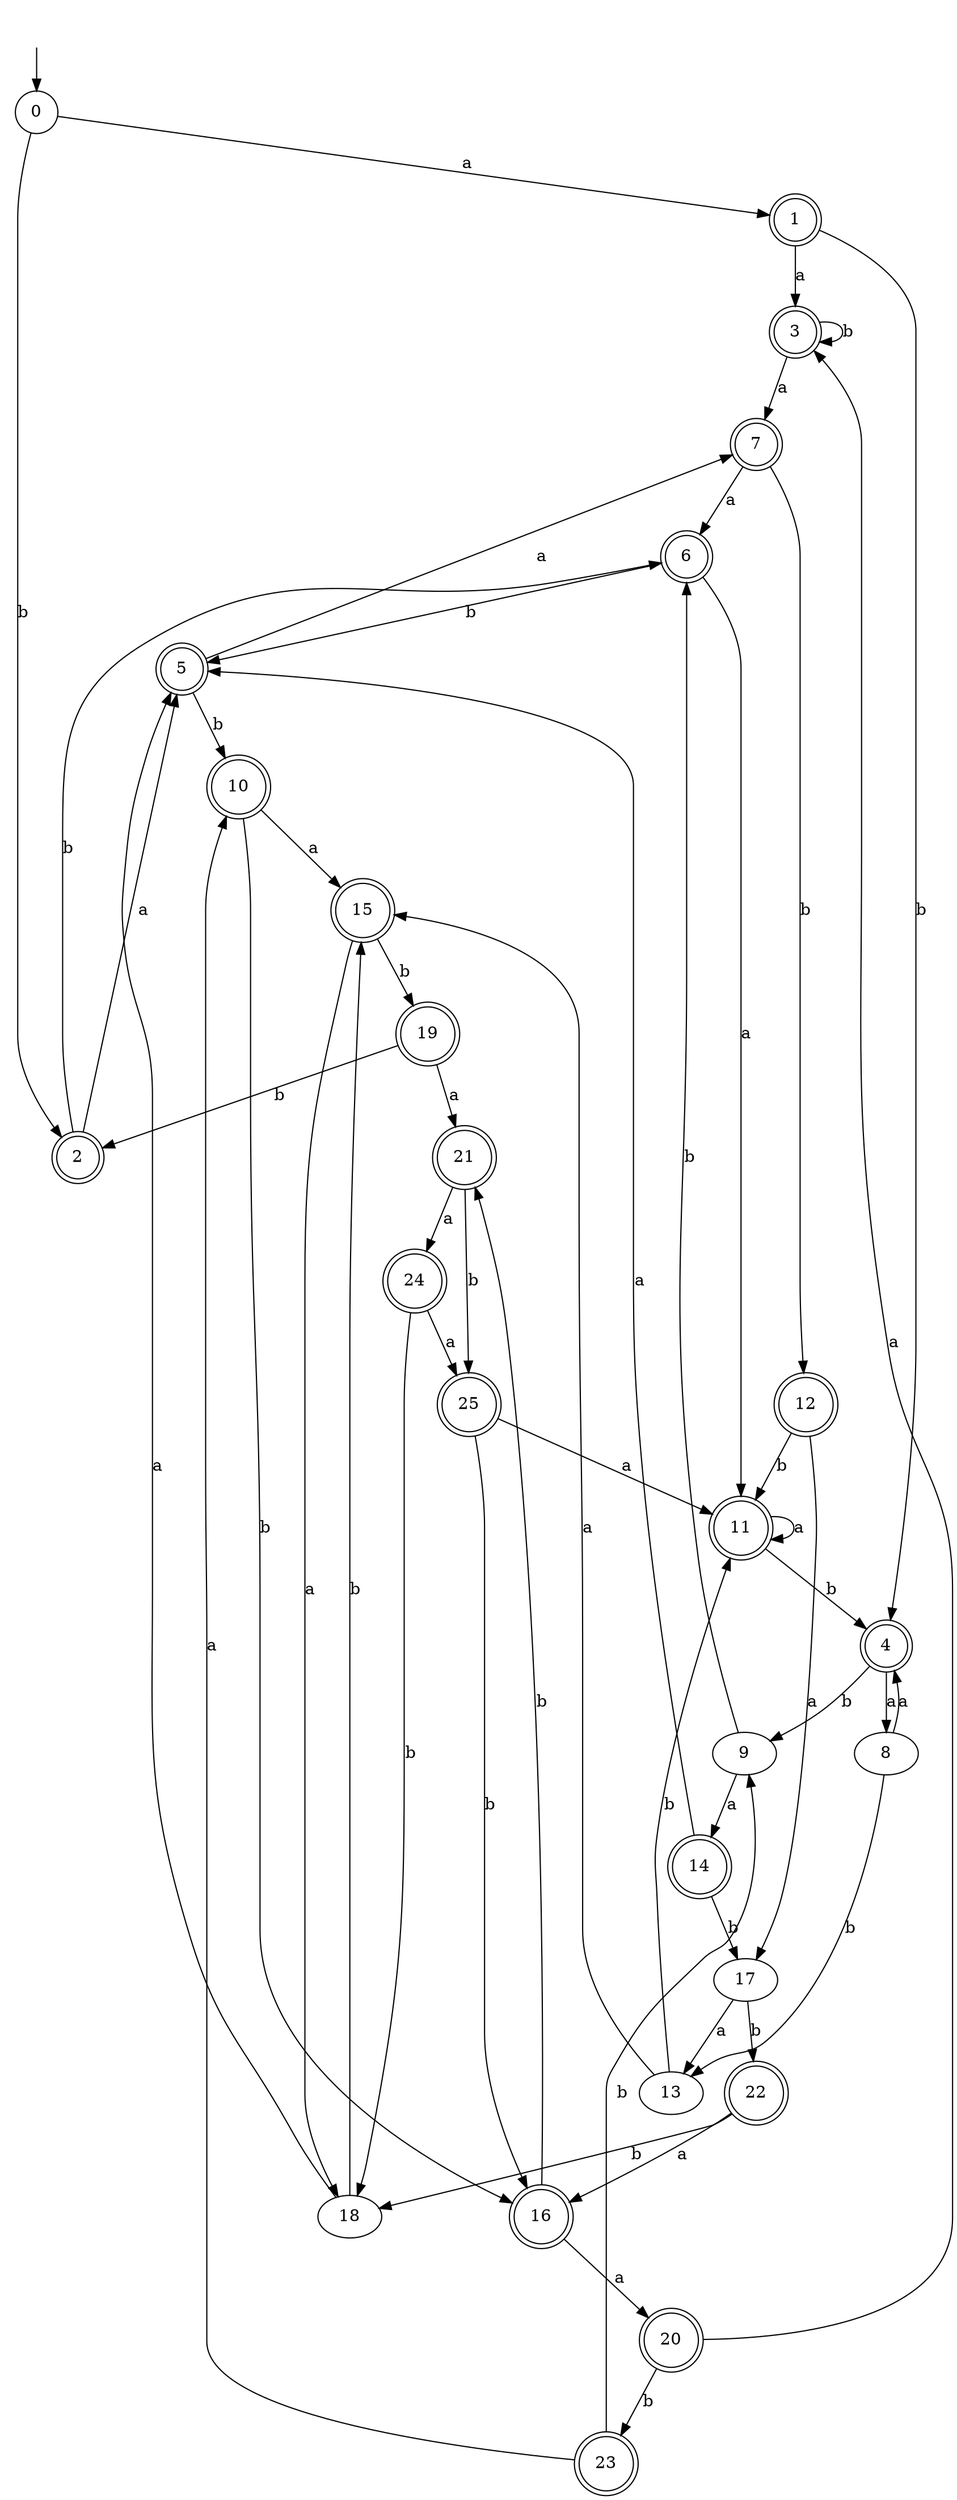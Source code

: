 digraph RandomDFA {
  __start0 [label="", shape=none];
  __start0 -> 0 [label=""];
  0 [shape=circle]
  0 -> 1 [label="a"]
  0 -> 2 [label="b"]
  1 [shape=doublecircle]
  1 -> 3 [label="a"]
  1 -> 4 [label="b"]
  2 [shape=doublecircle]
  2 -> 5 [label="a"]
  2 -> 6 [label="b"]
  3 [shape=doublecircle]
  3 -> 7 [label="a"]
  3 -> 3 [label="b"]
  4 [shape=doublecircle]
  4 -> 8 [label="a"]
  4 -> 9 [label="b"]
  5 [shape=doublecircle]
  5 -> 7 [label="a"]
  5 -> 10 [label="b"]
  6 [shape=doublecircle]
  6 -> 11 [label="a"]
  6 -> 5 [label="b"]
  7 [shape=doublecircle]
  7 -> 6 [label="a"]
  7 -> 12 [label="b"]
  8
  8 -> 4 [label="a"]
  8 -> 13 [label="b"]
  9
  9 -> 14 [label="a"]
  9 -> 6 [label="b"]
  10 [shape=doublecircle]
  10 -> 15 [label="a"]
  10 -> 16 [label="b"]
  11 [shape=doublecircle]
  11 -> 11 [label="a"]
  11 -> 4 [label="b"]
  12 [shape=doublecircle]
  12 -> 17 [label="a"]
  12 -> 11 [label="b"]
  13
  13 -> 15 [label="a"]
  13 -> 11 [label="b"]
  14 [shape=doublecircle]
  14 -> 5 [label="a"]
  14 -> 17 [label="b"]
  15 [shape=doublecircle]
  15 -> 18 [label="a"]
  15 -> 19 [label="b"]
  16 [shape=doublecircle]
  16 -> 20 [label="a"]
  16 -> 21 [label="b"]
  17
  17 -> 13 [label="a"]
  17 -> 22 [label="b"]
  18
  18 -> 5 [label="a"]
  18 -> 15 [label="b"]
  19 [shape=doublecircle]
  19 -> 21 [label="a"]
  19 -> 2 [label="b"]
  20 [shape=doublecircle]
  20 -> 3 [label="a"]
  20 -> 23 [label="b"]
  21 [shape=doublecircle]
  21 -> 24 [label="a"]
  21 -> 25 [label="b"]
  22 [shape=doublecircle]
  22 -> 16 [label="a"]
  22 -> 18 [label="b"]
  23 [shape=doublecircle]
  23 -> 10 [label="a"]
  23 -> 9 [label="b"]
  24 [shape=doublecircle]
  24 -> 25 [label="a"]
  24 -> 18 [label="b"]
  25 [shape=doublecircle]
  25 -> 11 [label="a"]
  25 -> 16 [label="b"]
}
